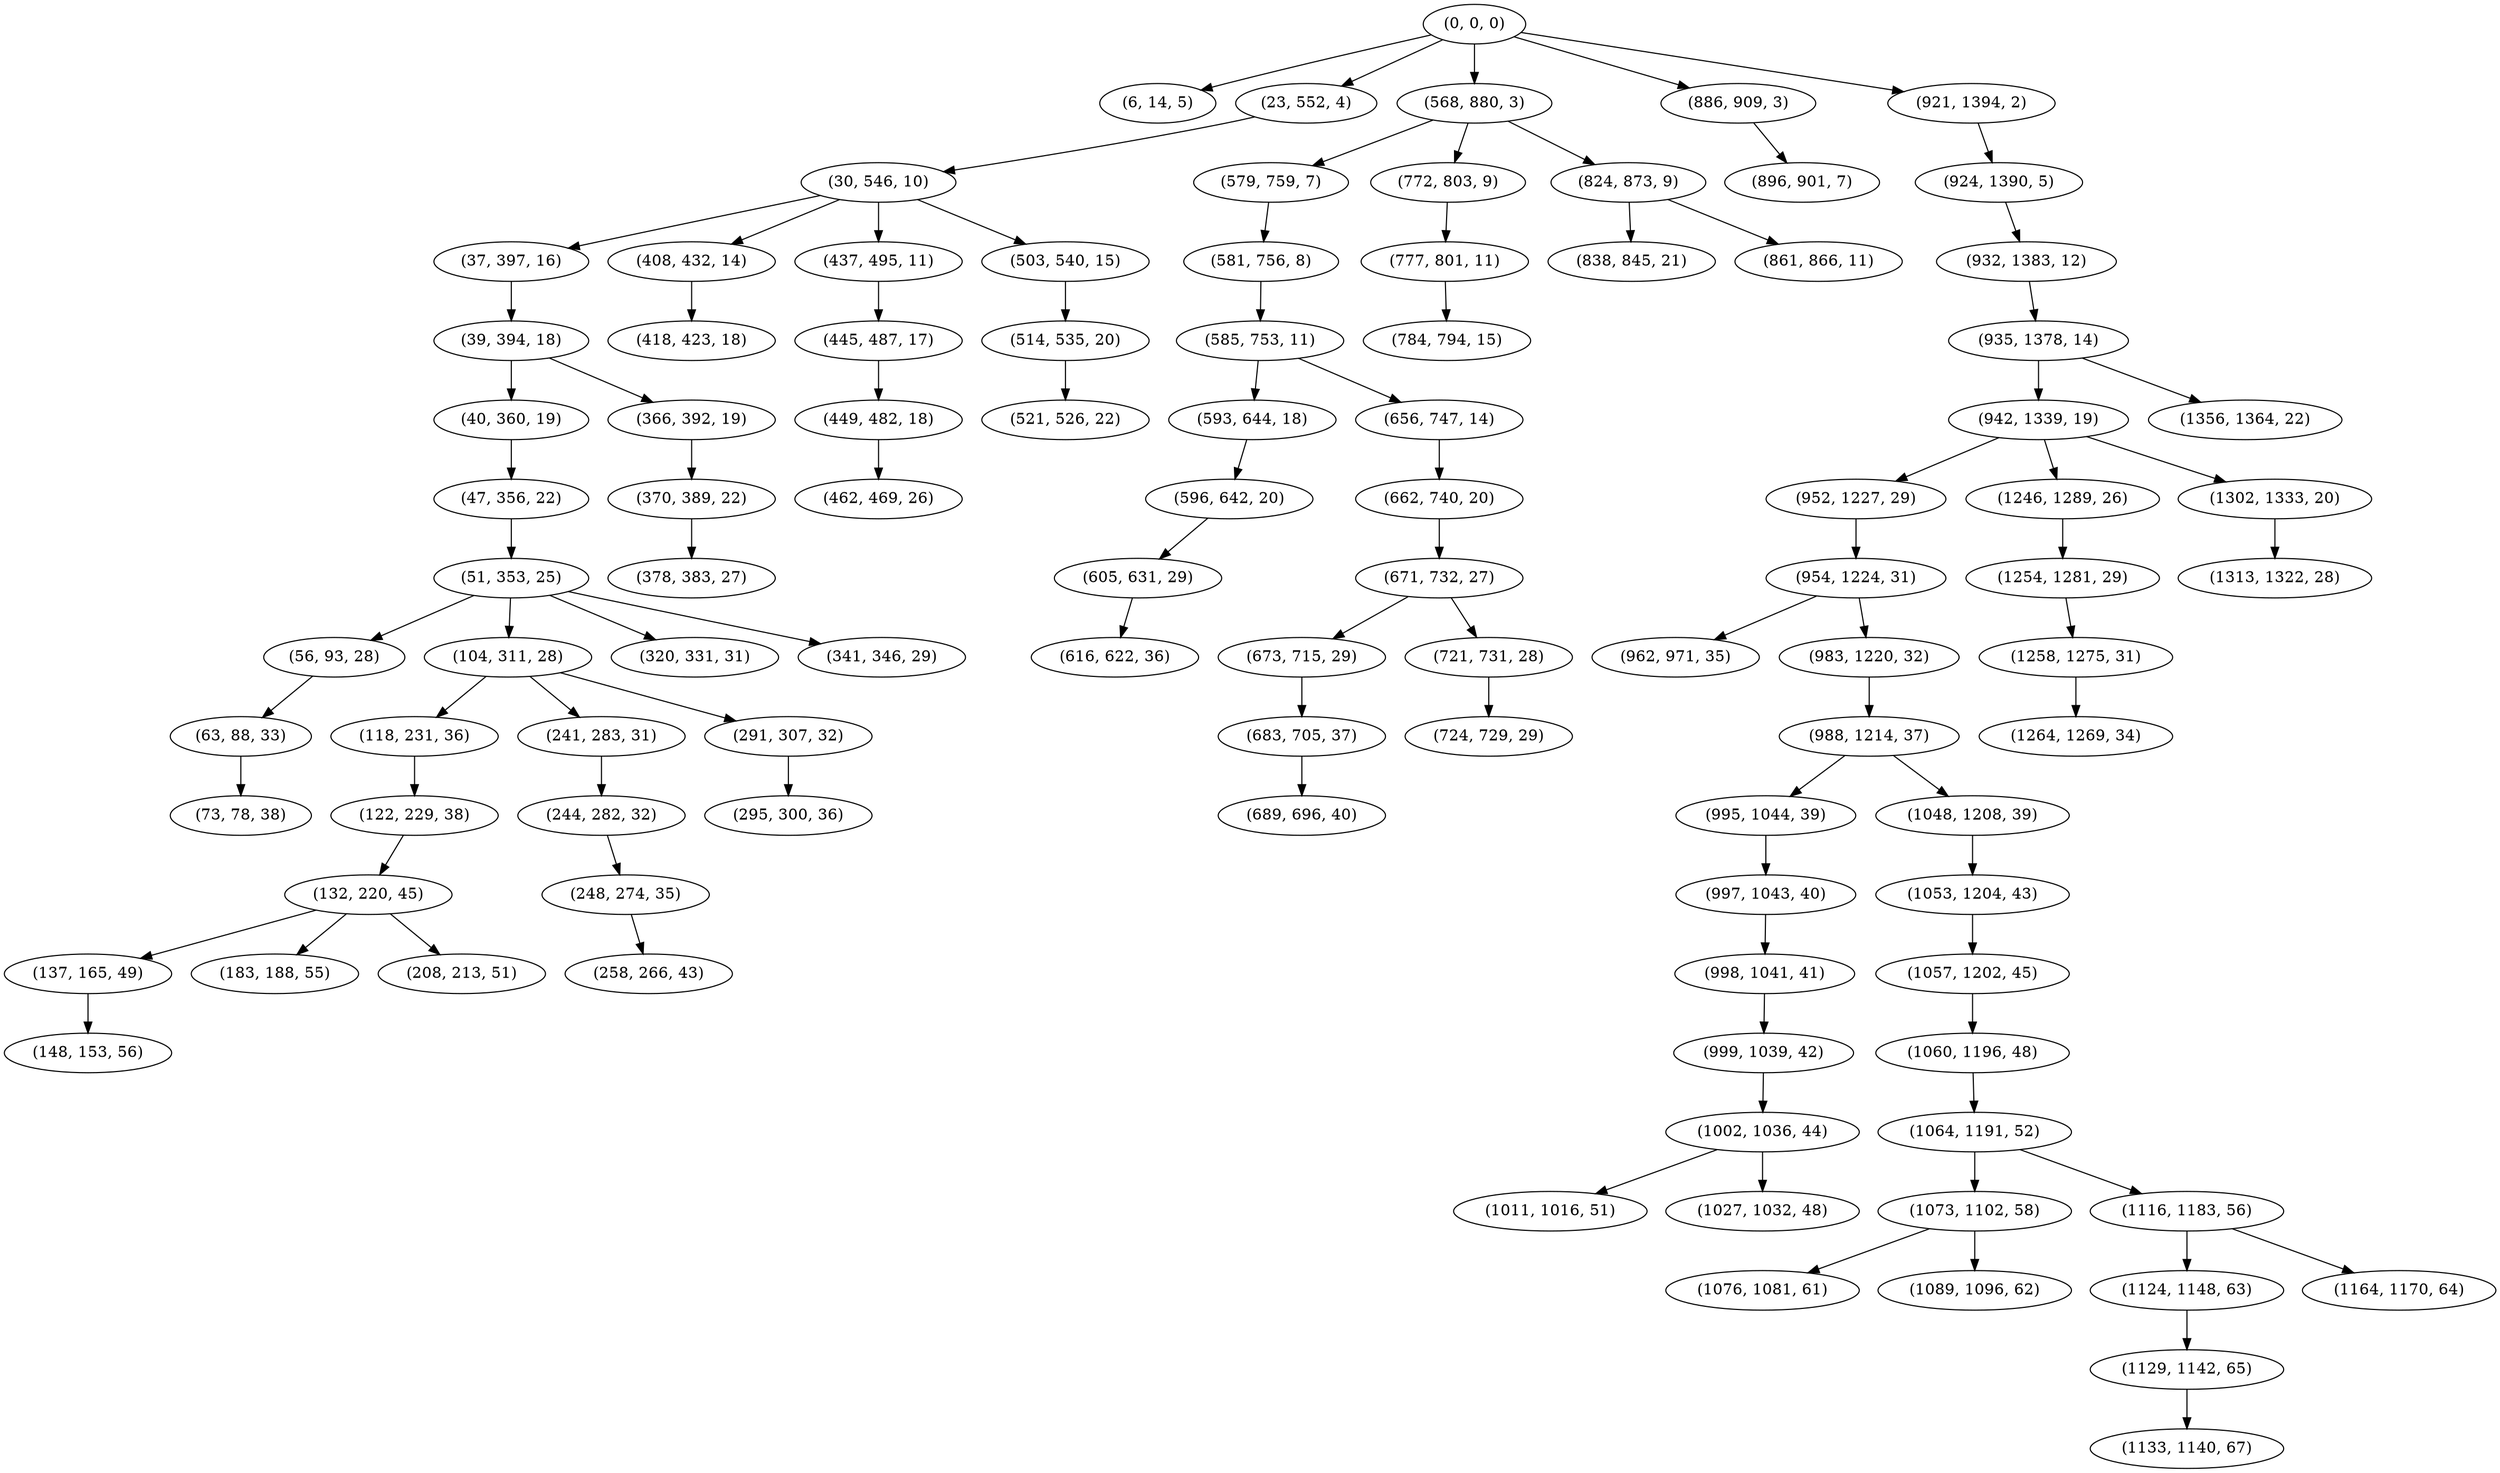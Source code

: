 digraph tree {
    "(0, 0, 0)";
    "(6, 14, 5)";
    "(23, 552, 4)";
    "(30, 546, 10)";
    "(37, 397, 16)";
    "(39, 394, 18)";
    "(40, 360, 19)";
    "(47, 356, 22)";
    "(51, 353, 25)";
    "(56, 93, 28)";
    "(63, 88, 33)";
    "(73, 78, 38)";
    "(104, 311, 28)";
    "(118, 231, 36)";
    "(122, 229, 38)";
    "(132, 220, 45)";
    "(137, 165, 49)";
    "(148, 153, 56)";
    "(183, 188, 55)";
    "(208, 213, 51)";
    "(241, 283, 31)";
    "(244, 282, 32)";
    "(248, 274, 35)";
    "(258, 266, 43)";
    "(291, 307, 32)";
    "(295, 300, 36)";
    "(320, 331, 31)";
    "(341, 346, 29)";
    "(366, 392, 19)";
    "(370, 389, 22)";
    "(378, 383, 27)";
    "(408, 432, 14)";
    "(418, 423, 18)";
    "(437, 495, 11)";
    "(445, 487, 17)";
    "(449, 482, 18)";
    "(462, 469, 26)";
    "(503, 540, 15)";
    "(514, 535, 20)";
    "(521, 526, 22)";
    "(568, 880, 3)";
    "(579, 759, 7)";
    "(581, 756, 8)";
    "(585, 753, 11)";
    "(593, 644, 18)";
    "(596, 642, 20)";
    "(605, 631, 29)";
    "(616, 622, 36)";
    "(656, 747, 14)";
    "(662, 740, 20)";
    "(671, 732, 27)";
    "(673, 715, 29)";
    "(683, 705, 37)";
    "(689, 696, 40)";
    "(721, 731, 28)";
    "(724, 729, 29)";
    "(772, 803, 9)";
    "(777, 801, 11)";
    "(784, 794, 15)";
    "(824, 873, 9)";
    "(838, 845, 21)";
    "(861, 866, 11)";
    "(886, 909, 3)";
    "(896, 901, 7)";
    "(921, 1394, 2)";
    "(924, 1390, 5)";
    "(932, 1383, 12)";
    "(935, 1378, 14)";
    "(942, 1339, 19)";
    "(952, 1227, 29)";
    "(954, 1224, 31)";
    "(962, 971, 35)";
    "(983, 1220, 32)";
    "(988, 1214, 37)";
    "(995, 1044, 39)";
    "(997, 1043, 40)";
    "(998, 1041, 41)";
    "(999, 1039, 42)";
    "(1002, 1036, 44)";
    "(1011, 1016, 51)";
    "(1027, 1032, 48)";
    "(1048, 1208, 39)";
    "(1053, 1204, 43)";
    "(1057, 1202, 45)";
    "(1060, 1196, 48)";
    "(1064, 1191, 52)";
    "(1073, 1102, 58)";
    "(1076, 1081, 61)";
    "(1089, 1096, 62)";
    "(1116, 1183, 56)";
    "(1124, 1148, 63)";
    "(1129, 1142, 65)";
    "(1133, 1140, 67)";
    "(1164, 1170, 64)";
    "(1246, 1289, 26)";
    "(1254, 1281, 29)";
    "(1258, 1275, 31)";
    "(1264, 1269, 34)";
    "(1302, 1333, 20)";
    "(1313, 1322, 28)";
    "(1356, 1364, 22)";
    "(0, 0, 0)" -> "(6, 14, 5)";
    "(0, 0, 0)" -> "(23, 552, 4)";
    "(0, 0, 0)" -> "(568, 880, 3)";
    "(0, 0, 0)" -> "(886, 909, 3)";
    "(0, 0, 0)" -> "(921, 1394, 2)";
    "(23, 552, 4)" -> "(30, 546, 10)";
    "(30, 546, 10)" -> "(37, 397, 16)";
    "(30, 546, 10)" -> "(408, 432, 14)";
    "(30, 546, 10)" -> "(437, 495, 11)";
    "(30, 546, 10)" -> "(503, 540, 15)";
    "(37, 397, 16)" -> "(39, 394, 18)";
    "(39, 394, 18)" -> "(40, 360, 19)";
    "(39, 394, 18)" -> "(366, 392, 19)";
    "(40, 360, 19)" -> "(47, 356, 22)";
    "(47, 356, 22)" -> "(51, 353, 25)";
    "(51, 353, 25)" -> "(56, 93, 28)";
    "(51, 353, 25)" -> "(104, 311, 28)";
    "(51, 353, 25)" -> "(320, 331, 31)";
    "(51, 353, 25)" -> "(341, 346, 29)";
    "(56, 93, 28)" -> "(63, 88, 33)";
    "(63, 88, 33)" -> "(73, 78, 38)";
    "(104, 311, 28)" -> "(118, 231, 36)";
    "(104, 311, 28)" -> "(241, 283, 31)";
    "(104, 311, 28)" -> "(291, 307, 32)";
    "(118, 231, 36)" -> "(122, 229, 38)";
    "(122, 229, 38)" -> "(132, 220, 45)";
    "(132, 220, 45)" -> "(137, 165, 49)";
    "(132, 220, 45)" -> "(183, 188, 55)";
    "(132, 220, 45)" -> "(208, 213, 51)";
    "(137, 165, 49)" -> "(148, 153, 56)";
    "(241, 283, 31)" -> "(244, 282, 32)";
    "(244, 282, 32)" -> "(248, 274, 35)";
    "(248, 274, 35)" -> "(258, 266, 43)";
    "(291, 307, 32)" -> "(295, 300, 36)";
    "(366, 392, 19)" -> "(370, 389, 22)";
    "(370, 389, 22)" -> "(378, 383, 27)";
    "(408, 432, 14)" -> "(418, 423, 18)";
    "(437, 495, 11)" -> "(445, 487, 17)";
    "(445, 487, 17)" -> "(449, 482, 18)";
    "(449, 482, 18)" -> "(462, 469, 26)";
    "(503, 540, 15)" -> "(514, 535, 20)";
    "(514, 535, 20)" -> "(521, 526, 22)";
    "(568, 880, 3)" -> "(579, 759, 7)";
    "(568, 880, 3)" -> "(772, 803, 9)";
    "(568, 880, 3)" -> "(824, 873, 9)";
    "(579, 759, 7)" -> "(581, 756, 8)";
    "(581, 756, 8)" -> "(585, 753, 11)";
    "(585, 753, 11)" -> "(593, 644, 18)";
    "(585, 753, 11)" -> "(656, 747, 14)";
    "(593, 644, 18)" -> "(596, 642, 20)";
    "(596, 642, 20)" -> "(605, 631, 29)";
    "(605, 631, 29)" -> "(616, 622, 36)";
    "(656, 747, 14)" -> "(662, 740, 20)";
    "(662, 740, 20)" -> "(671, 732, 27)";
    "(671, 732, 27)" -> "(673, 715, 29)";
    "(671, 732, 27)" -> "(721, 731, 28)";
    "(673, 715, 29)" -> "(683, 705, 37)";
    "(683, 705, 37)" -> "(689, 696, 40)";
    "(721, 731, 28)" -> "(724, 729, 29)";
    "(772, 803, 9)" -> "(777, 801, 11)";
    "(777, 801, 11)" -> "(784, 794, 15)";
    "(824, 873, 9)" -> "(838, 845, 21)";
    "(824, 873, 9)" -> "(861, 866, 11)";
    "(886, 909, 3)" -> "(896, 901, 7)";
    "(921, 1394, 2)" -> "(924, 1390, 5)";
    "(924, 1390, 5)" -> "(932, 1383, 12)";
    "(932, 1383, 12)" -> "(935, 1378, 14)";
    "(935, 1378, 14)" -> "(942, 1339, 19)";
    "(935, 1378, 14)" -> "(1356, 1364, 22)";
    "(942, 1339, 19)" -> "(952, 1227, 29)";
    "(942, 1339, 19)" -> "(1246, 1289, 26)";
    "(942, 1339, 19)" -> "(1302, 1333, 20)";
    "(952, 1227, 29)" -> "(954, 1224, 31)";
    "(954, 1224, 31)" -> "(962, 971, 35)";
    "(954, 1224, 31)" -> "(983, 1220, 32)";
    "(983, 1220, 32)" -> "(988, 1214, 37)";
    "(988, 1214, 37)" -> "(995, 1044, 39)";
    "(988, 1214, 37)" -> "(1048, 1208, 39)";
    "(995, 1044, 39)" -> "(997, 1043, 40)";
    "(997, 1043, 40)" -> "(998, 1041, 41)";
    "(998, 1041, 41)" -> "(999, 1039, 42)";
    "(999, 1039, 42)" -> "(1002, 1036, 44)";
    "(1002, 1036, 44)" -> "(1011, 1016, 51)";
    "(1002, 1036, 44)" -> "(1027, 1032, 48)";
    "(1048, 1208, 39)" -> "(1053, 1204, 43)";
    "(1053, 1204, 43)" -> "(1057, 1202, 45)";
    "(1057, 1202, 45)" -> "(1060, 1196, 48)";
    "(1060, 1196, 48)" -> "(1064, 1191, 52)";
    "(1064, 1191, 52)" -> "(1073, 1102, 58)";
    "(1064, 1191, 52)" -> "(1116, 1183, 56)";
    "(1073, 1102, 58)" -> "(1076, 1081, 61)";
    "(1073, 1102, 58)" -> "(1089, 1096, 62)";
    "(1116, 1183, 56)" -> "(1124, 1148, 63)";
    "(1116, 1183, 56)" -> "(1164, 1170, 64)";
    "(1124, 1148, 63)" -> "(1129, 1142, 65)";
    "(1129, 1142, 65)" -> "(1133, 1140, 67)";
    "(1246, 1289, 26)" -> "(1254, 1281, 29)";
    "(1254, 1281, 29)" -> "(1258, 1275, 31)";
    "(1258, 1275, 31)" -> "(1264, 1269, 34)";
    "(1302, 1333, 20)" -> "(1313, 1322, 28)";
}
